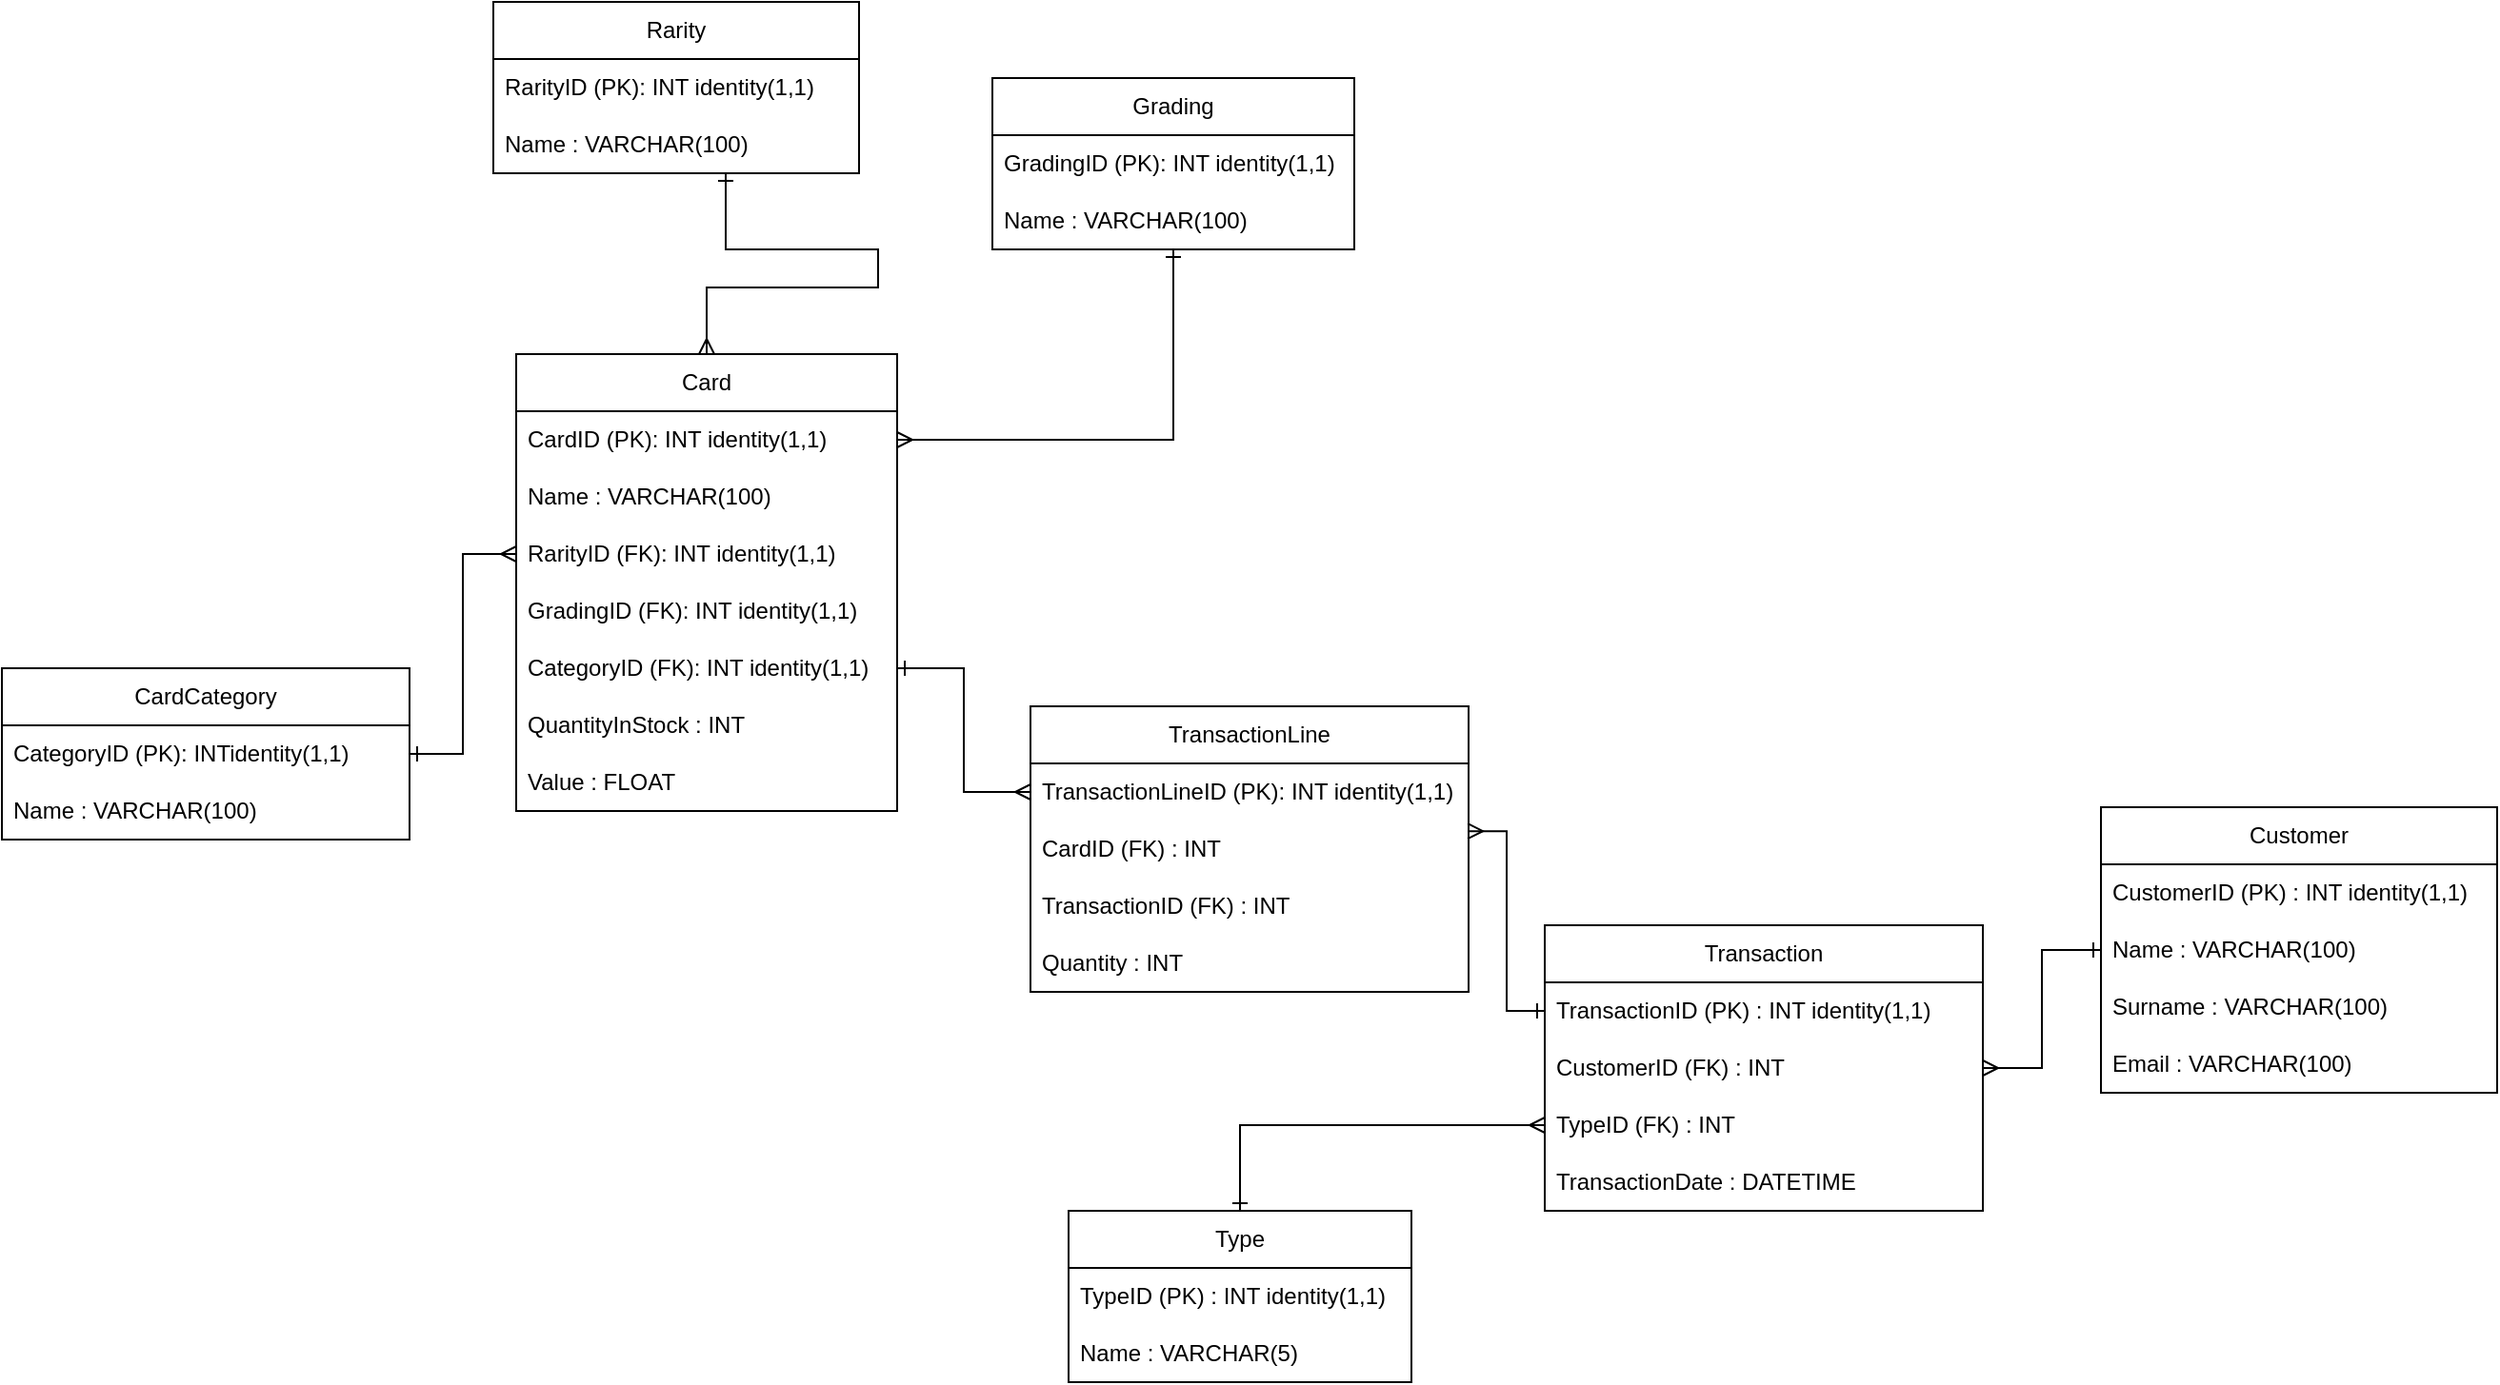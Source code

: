 <mxfile version="23.1.2" type="github">
  <diagram name="Page-1" id="iM5Qar0I_T4ClO0l9BpY">
    <mxGraphModel dx="2069" dy="569" grid="1" gridSize="10" guides="1" tooltips="1" connect="1" arrows="1" fold="1" page="1" pageScale="1" pageWidth="827" pageHeight="1169" math="0" shadow="0">
      <root>
        <mxCell id="0" />
        <mxCell id="1" parent="0" />
        <mxCell id="f_3XTK5y-2Xs3n7eS-jz-1" value="CardCategory" style="swimlane;fontStyle=0;childLayout=stackLayout;horizontal=1;startSize=30;horizontalStack=0;resizeParent=1;resizeParentMax=0;resizeLast=0;collapsible=1;marginBottom=0;whiteSpace=wrap;html=1;" parent="1" vertex="1">
          <mxGeometry x="-260" y="570" width="214" height="90" as="geometry">
            <mxRectangle x="110" y="210" width="90" height="30" as="alternateBounds" />
          </mxGeometry>
        </mxCell>
        <mxCell id="f_3XTK5y-2Xs3n7eS-jz-2" value="CategoryID (PK): INTidentity(1,1)" style="text;strokeColor=none;fillColor=none;align=left;verticalAlign=middle;spacingLeft=4;spacingRight=4;overflow=hidden;points=[[0,0.5],[1,0.5]];portConstraint=eastwest;rotatable=0;whiteSpace=wrap;html=1;" parent="f_3XTK5y-2Xs3n7eS-jz-1" vertex="1">
          <mxGeometry y="30" width="214" height="30" as="geometry" />
        </mxCell>
        <mxCell id="f_3XTK5y-2Xs3n7eS-jz-3" value="Name : VARCHAR(100)" style="text;strokeColor=none;fillColor=none;align=left;verticalAlign=middle;spacingLeft=4;spacingRight=4;overflow=hidden;points=[[0,0.5],[1,0.5]];portConstraint=eastwest;rotatable=0;whiteSpace=wrap;html=1;" parent="f_3XTK5y-2Xs3n7eS-jz-1" vertex="1">
          <mxGeometry y="60" width="214" height="30" as="geometry" />
        </mxCell>
        <mxCell id="f_3XTK5y-2Xs3n7eS-jz-4" value="Card" style="swimlane;fontStyle=0;childLayout=stackLayout;horizontal=1;startSize=30;horizontalStack=0;resizeParent=1;resizeParentMax=0;resizeLast=0;collapsible=1;marginBottom=0;whiteSpace=wrap;html=1;" parent="1" vertex="1">
          <mxGeometry x="10" y="405" width="200" height="240" as="geometry" />
        </mxCell>
        <mxCell id="f_3XTK5y-2Xs3n7eS-jz-5" value="CardID (PK): INT identity(1,1)" style="text;strokeColor=none;fillColor=none;align=left;verticalAlign=middle;spacingLeft=4;spacingRight=4;overflow=hidden;points=[[0,0.5],[1,0.5]];portConstraint=eastwest;rotatable=0;whiteSpace=wrap;html=1;" parent="f_3XTK5y-2Xs3n7eS-jz-4" vertex="1">
          <mxGeometry y="30" width="200" height="30" as="geometry" />
        </mxCell>
        <mxCell id="f_3XTK5y-2Xs3n7eS-jz-6" value="Name : VARCHAR(100)" style="text;strokeColor=none;fillColor=none;align=left;verticalAlign=middle;spacingLeft=4;spacingRight=4;overflow=hidden;points=[[0,0.5],[1,0.5]];portConstraint=eastwest;rotatable=0;whiteSpace=wrap;html=1;" parent="f_3XTK5y-2Xs3n7eS-jz-4" vertex="1">
          <mxGeometry y="60" width="200" height="30" as="geometry" />
        </mxCell>
        <mxCell id="f_3XTK5y-2Xs3n7eS-jz-7" value="RarityID (FK): INT identity(1,1)" style="text;strokeColor=none;fillColor=none;align=left;verticalAlign=middle;spacingLeft=4;spacingRight=4;overflow=hidden;points=[[0,0.5],[1,0.5]];portConstraint=eastwest;rotatable=0;whiteSpace=wrap;html=1;" parent="f_3XTK5y-2Xs3n7eS-jz-4" vertex="1">
          <mxGeometry y="90" width="200" height="30" as="geometry" />
        </mxCell>
        <mxCell id="f_3XTK5y-2Xs3n7eS-jz-8" value="GradingID (FK): INT identity(1,1)" style="text;strokeColor=none;fillColor=none;align=left;verticalAlign=middle;spacingLeft=4;spacingRight=4;overflow=hidden;points=[[0,0.5],[1,0.5]];portConstraint=eastwest;rotatable=0;whiteSpace=wrap;html=1;" parent="f_3XTK5y-2Xs3n7eS-jz-4" vertex="1">
          <mxGeometry y="120" width="200" height="30" as="geometry" />
        </mxCell>
        <mxCell id="f_3XTK5y-2Xs3n7eS-jz-9" value="CategoryID (FK): INT identity(1,1)" style="text;strokeColor=none;fillColor=none;align=left;verticalAlign=middle;spacingLeft=4;spacingRight=4;overflow=hidden;points=[[0,0.5],[1,0.5]];portConstraint=eastwest;rotatable=0;whiteSpace=wrap;html=1;" parent="f_3XTK5y-2Xs3n7eS-jz-4" vertex="1">
          <mxGeometry y="150" width="200" height="30" as="geometry" />
        </mxCell>
        <mxCell id="f_3XTK5y-2Xs3n7eS-jz-10" value="QuantityInStock : INT" style="text;strokeColor=none;fillColor=none;align=left;verticalAlign=middle;spacingLeft=4;spacingRight=4;overflow=hidden;points=[[0,0.5],[1,0.5]];portConstraint=eastwest;rotatable=0;whiteSpace=wrap;html=1;" parent="f_3XTK5y-2Xs3n7eS-jz-4" vertex="1">
          <mxGeometry y="180" width="200" height="30" as="geometry" />
        </mxCell>
        <mxCell id="f_3XTK5y-2Xs3n7eS-jz-11" value="Value : FLOAT" style="text;strokeColor=none;fillColor=none;align=left;verticalAlign=middle;spacingLeft=4;spacingRight=4;overflow=hidden;points=[[0,0.5],[1,0.5]];portConstraint=eastwest;rotatable=0;whiteSpace=wrap;html=1;" parent="f_3XTK5y-2Xs3n7eS-jz-4" vertex="1">
          <mxGeometry y="210" width="200" height="30" as="geometry" />
        </mxCell>
        <mxCell id="f_3XTK5y-2Xs3n7eS-jz-12" style="edgeStyle=orthogonalEdgeStyle;rounded=0;orthogonalLoop=1;jettySize=auto;html=1;entryX=1;entryY=0.5;entryDx=0;entryDy=0;endArrow=ERmany;endFill=0;startArrow=ERone;startFill=0;" parent="1" source="f_3XTK5y-2Xs3n7eS-jz-13" target="f_3XTK5y-2Xs3n7eS-jz-5" edge="1">
          <mxGeometry relative="1" as="geometry" />
        </mxCell>
        <mxCell id="f_3XTK5y-2Xs3n7eS-jz-13" value="Grading" style="swimlane;fontStyle=0;childLayout=stackLayout;horizontal=1;startSize=30;horizontalStack=0;resizeParent=1;resizeParentMax=0;resizeLast=0;collapsible=1;marginBottom=0;whiteSpace=wrap;html=1;" parent="1" vertex="1">
          <mxGeometry x="260" y="260" width="190" height="90" as="geometry" />
        </mxCell>
        <mxCell id="f_3XTK5y-2Xs3n7eS-jz-14" value="GradingID (PK): INT identity(1,1)" style="text;strokeColor=none;fillColor=none;align=left;verticalAlign=middle;spacingLeft=4;spacingRight=4;overflow=hidden;points=[[0,0.5],[1,0.5]];portConstraint=eastwest;rotatable=0;whiteSpace=wrap;html=1;" parent="f_3XTK5y-2Xs3n7eS-jz-13" vertex="1">
          <mxGeometry y="30" width="190" height="30" as="geometry" />
        </mxCell>
        <mxCell id="f_3XTK5y-2Xs3n7eS-jz-15" value="Name : VARCHAR(100)" style="text;strokeColor=none;fillColor=none;align=left;verticalAlign=middle;spacingLeft=4;spacingRight=4;overflow=hidden;points=[[0,0.5],[1,0.5]];portConstraint=eastwest;rotatable=0;whiteSpace=wrap;html=1;" parent="f_3XTK5y-2Xs3n7eS-jz-13" vertex="1">
          <mxGeometry y="60" width="190" height="30" as="geometry" />
        </mxCell>
        <mxCell id="f_3XTK5y-2Xs3n7eS-jz-16" value="Transaction" style="swimlane;fontStyle=0;childLayout=stackLayout;horizontal=1;startSize=30;horizontalStack=0;resizeParent=1;resizeParentMax=0;resizeLast=0;collapsible=1;marginBottom=0;whiteSpace=wrap;html=1;" parent="1" vertex="1">
          <mxGeometry x="550" y="705" width="230" height="150" as="geometry" />
        </mxCell>
        <mxCell id="f_3XTK5y-2Xs3n7eS-jz-17" value="TransactionID (PK) : INT identity(1,1)" style="text;strokeColor=none;fillColor=none;align=left;verticalAlign=middle;spacingLeft=4;spacingRight=4;overflow=hidden;points=[[0,0.5],[1,0.5]];portConstraint=eastwest;rotatable=0;whiteSpace=wrap;html=1;" parent="f_3XTK5y-2Xs3n7eS-jz-16" vertex="1">
          <mxGeometry y="30" width="230" height="30" as="geometry" />
        </mxCell>
        <mxCell id="f_3XTK5y-2Xs3n7eS-jz-18" value="CustomerID (FK) : INT" style="text;strokeColor=none;fillColor=none;align=left;verticalAlign=middle;spacingLeft=4;spacingRight=4;overflow=hidden;points=[[0,0.5],[1,0.5]];portConstraint=eastwest;rotatable=0;whiteSpace=wrap;html=1;" parent="f_3XTK5y-2Xs3n7eS-jz-16" vertex="1">
          <mxGeometry y="60" width="230" height="30" as="geometry" />
        </mxCell>
        <mxCell id="f_3XTK5y-2Xs3n7eS-jz-20" value="TypeID (FK) : INT" style="text;strokeColor=none;fillColor=none;align=left;verticalAlign=middle;spacingLeft=4;spacingRight=4;overflow=hidden;points=[[0,0.5],[1,0.5]];portConstraint=eastwest;rotatable=0;whiteSpace=wrap;html=1;" parent="f_3XTK5y-2Xs3n7eS-jz-16" vertex="1">
          <mxGeometry y="90" width="230" height="30" as="geometry" />
        </mxCell>
        <mxCell id="f_3XTK5y-2Xs3n7eS-jz-21" value="TransactionDate : DATETIME" style="text;strokeColor=none;fillColor=none;align=left;verticalAlign=middle;spacingLeft=4;spacingRight=4;overflow=hidden;points=[[0,0.5],[1,0.5]];portConstraint=eastwest;rotatable=0;whiteSpace=wrap;html=1;" parent="f_3XTK5y-2Xs3n7eS-jz-16" vertex="1">
          <mxGeometry y="120" width="230" height="30" as="geometry" />
        </mxCell>
        <mxCell id="f_3XTK5y-2Xs3n7eS-jz-22" value="Rarity" style="swimlane;fontStyle=0;childLayout=stackLayout;horizontal=1;startSize=30;horizontalStack=0;resizeParent=1;resizeParentMax=0;resizeLast=0;collapsible=1;marginBottom=0;whiteSpace=wrap;html=1;" parent="1" vertex="1">
          <mxGeometry x="-2" y="220" width="192" height="90" as="geometry" />
        </mxCell>
        <mxCell id="f_3XTK5y-2Xs3n7eS-jz-23" value="RarityID (PK): INT identity(1,1)" style="text;strokeColor=none;fillColor=none;align=left;verticalAlign=middle;spacingLeft=4;spacingRight=4;overflow=hidden;points=[[0,0.5],[1,0.5]];portConstraint=eastwest;rotatable=0;whiteSpace=wrap;html=1;" parent="f_3XTK5y-2Xs3n7eS-jz-22" vertex="1">
          <mxGeometry y="30" width="192" height="30" as="geometry" />
        </mxCell>
        <mxCell id="f_3XTK5y-2Xs3n7eS-jz-24" value="Name : VARCHAR(100)" style="text;strokeColor=none;fillColor=none;align=left;verticalAlign=middle;spacingLeft=4;spacingRight=4;overflow=hidden;points=[[0,0.5],[1,0.5]];portConstraint=eastwest;rotatable=0;whiteSpace=wrap;html=1;" parent="f_3XTK5y-2Xs3n7eS-jz-22" vertex="1">
          <mxGeometry y="60" width="192" height="30" as="geometry" />
        </mxCell>
        <mxCell id="f_3XTK5y-2Xs3n7eS-jz-25" style="edgeStyle=orthogonalEdgeStyle;rounded=0;orthogonalLoop=1;jettySize=auto;html=1;entryX=0.5;entryY=0;entryDx=0;entryDy=0;endArrow=ERmany;endFill=0;startArrow=ERone;startFill=0;" parent="1" source="f_3XTK5y-2Xs3n7eS-jz-24" target="f_3XTK5y-2Xs3n7eS-jz-4" edge="1">
          <mxGeometry relative="1" as="geometry">
            <Array as="points">
              <mxPoint x="120" y="350" />
              <mxPoint x="200" y="350" />
              <mxPoint x="200" y="370" />
              <mxPoint x="110" y="370" />
            </Array>
          </mxGeometry>
        </mxCell>
        <mxCell id="f_3XTK5y-2Xs3n7eS-jz-26" style="edgeStyle=orthogonalEdgeStyle;rounded=0;orthogonalLoop=1;jettySize=auto;html=1;entryX=1;entryY=0.5;entryDx=0;entryDy=0;startArrow=ERmany;startFill=0;endArrow=ERone;endFill=0;" parent="1" source="f_3XTK5y-2Xs3n7eS-jz-7" target="f_3XTK5y-2Xs3n7eS-jz-2" edge="1">
          <mxGeometry relative="1" as="geometry" />
        </mxCell>
        <mxCell id="f_3XTK5y-2Xs3n7eS-jz-27" value="Customer" style="swimlane;fontStyle=0;childLayout=stackLayout;horizontal=1;startSize=30;horizontalStack=0;resizeParent=1;resizeParentMax=0;resizeLast=0;collapsible=1;marginBottom=0;whiteSpace=wrap;html=1;" parent="1" vertex="1">
          <mxGeometry x="842" y="643" width="208" height="150" as="geometry" />
        </mxCell>
        <mxCell id="f_3XTK5y-2Xs3n7eS-jz-28" value="CustomerID (PK) : INT identity(1,1)" style="text;strokeColor=none;fillColor=none;align=left;verticalAlign=middle;spacingLeft=4;spacingRight=4;overflow=hidden;points=[[0,0.5],[1,0.5]];portConstraint=eastwest;rotatable=0;whiteSpace=wrap;html=1;" parent="f_3XTK5y-2Xs3n7eS-jz-27" vertex="1">
          <mxGeometry y="30" width="208" height="30" as="geometry" />
        </mxCell>
        <mxCell id="f_3XTK5y-2Xs3n7eS-jz-29" value="Name : VARCHAR(100)" style="text;strokeColor=none;fillColor=none;align=left;verticalAlign=middle;spacingLeft=4;spacingRight=4;overflow=hidden;points=[[0,0.5],[1,0.5]];portConstraint=eastwest;rotatable=0;whiteSpace=wrap;html=1;" parent="f_3XTK5y-2Xs3n7eS-jz-27" vertex="1">
          <mxGeometry y="60" width="208" height="30" as="geometry" />
        </mxCell>
        <mxCell id="f_3XTK5y-2Xs3n7eS-jz-30" value="Surname : VARCHAR(100)" style="text;strokeColor=none;fillColor=none;align=left;verticalAlign=middle;spacingLeft=4;spacingRight=4;overflow=hidden;points=[[0,0.5],[1,0.5]];portConstraint=eastwest;rotatable=0;whiteSpace=wrap;html=1;" parent="f_3XTK5y-2Xs3n7eS-jz-27" vertex="1">
          <mxGeometry y="90" width="208" height="30" as="geometry" />
        </mxCell>
        <mxCell id="f_3XTK5y-2Xs3n7eS-jz-31" value="Email : VARCHAR(100)" style="text;strokeColor=none;fillColor=none;align=left;verticalAlign=middle;spacingLeft=4;spacingRight=4;overflow=hidden;points=[[0,0.5],[1,0.5]];portConstraint=eastwest;rotatable=0;whiteSpace=wrap;html=1;" parent="f_3XTK5y-2Xs3n7eS-jz-27" vertex="1">
          <mxGeometry y="120" width="208" height="30" as="geometry" />
        </mxCell>
        <mxCell id="f_3XTK5y-2Xs3n7eS-jz-32" style="edgeStyle=orthogonalEdgeStyle;rounded=0;orthogonalLoop=1;jettySize=auto;html=1;entryX=0;entryY=0.5;entryDx=0;entryDy=0;endArrow=ERone;endFill=0;startArrow=ERmany;startFill=0;" parent="1" source="f_3XTK5y-2Xs3n7eS-jz-18" target="f_3XTK5y-2Xs3n7eS-jz-29" edge="1">
          <mxGeometry relative="1" as="geometry" />
        </mxCell>
        <mxCell id="f_3XTK5y-2Xs3n7eS-jz-33" style="edgeStyle=orthogonalEdgeStyle;rounded=0;orthogonalLoop=1;jettySize=auto;html=1;entryX=0;entryY=0.5;entryDx=0;entryDy=0;endArrow=ERmany;endFill=0;startArrow=ERone;startFill=0;" parent="1" source="f_3XTK5y-2Xs3n7eS-jz-34" target="f_3XTK5y-2Xs3n7eS-jz-20" edge="1">
          <mxGeometry relative="1" as="geometry" />
        </mxCell>
        <mxCell id="f_3XTK5y-2Xs3n7eS-jz-34" value="Type" style="swimlane;fontStyle=0;childLayout=stackLayout;horizontal=1;startSize=30;horizontalStack=0;resizeParent=1;resizeParentMax=0;resizeLast=0;collapsible=1;marginBottom=0;whiteSpace=wrap;html=1;" parent="1" vertex="1">
          <mxGeometry x="300" y="855" width="180" height="90" as="geometry" />
        </mxCell>
        <mxCell id="f_3XTK5y-2Xs3n7eS-jz-35" value="TypeID (PK) : INT identity(1,1)" style="text;strokeColor=none;fillColor=none;align=left;verticalAlign=middle;spacingLeft=4;spacingRight=4;overflow=hidden;points=[[0,0.5],[1,0.5]];portConstraint=eastwest;rotatable=0;whiteSpace=wrap;html=1;" parent="f_3XTK5y-2Xs3n7eS-jz-34" vertex="1">
          <mxGeometry y="30" width="180" height="30" as="geometry" />
        </mxCell>
        <mxCell id="f_3XTK5y-2Xs3n7eS-jz-36" value="Name : VARCHAR(5)" style="text;strokeColor=none;fillColor=none;align=left;verticalAlign=middle;spacingLeft=4;spacingRight=4;overflow=hidden;points=[[0,0.5],[1,0.5]];portConstraint=eastwest;rotatable=0;whiteSpace=wrap;html=1;" parent="f_3XTK5y-2Xs3n7eS-jz-34" vertex="1">
          <mxGeometry y="60" width="180" height="30" as="geometry" />
        </mxCell>
        <mxCell id="f_3XTK5y-2Xs3n7eS-jz-37" value="TransactionLine" style="swimlane;fontStyle=0;childLayout=stackLayout;horizontal=1;startSize=30;horizontalStack=0;resizeParent=1;resizeParentMax=0;resizeLast=0;collapsible=1;marginBottom=0;whiteSpace=wrap;html=1;" parent="1" vertex="1">
          <mxGeometry x="280" y="590" width="230" height="150" as="geometry" />
        </mxCell>
        <mxCell id="f_3XTK5y-2Xs3n7eS-jz-38" value="TransactionLineID (PK): INT identity(1,1)" style="text;strokeColor=none;fillColor=none;align=left;verticalAlign=middle;spacingLeft=4;spacingRight=4;overflow=hidden;points=[[0,0.5],[1,0.5]];portConstraint=eastwest;rotatable=0;whiteSpace=wrap;html=1;" parent="f_3XTK5y-2Xs3n7eS-jz-37" vertex="1">
          <mxGeometry y="30" width="230" height="30" as="geometry" />
        </mxCell>
        <mxCell id="f_3XTK5y-2Xs3n7eS-jz-39" value="CardID (FK) : INT" style="text;strokeColor=none;fillColor=none;align=left;verticalAlign=middle;spacingLeft=4;spacingRight=4;overflow=hidden;points=[[0,0.5],[1,0.5]];portConstraint=eastwest;rotatable=0;whiteSpace=wrap;html=1;" parent="f_3XTK5y-2Xs3n7eS-jz-37" vertex="1">
          <mxGeometry y="60" width="230" height="30" as="geometry" />
        </mxCell>
        <mxCell id="f_3XTK5y-2Xs3n7eS-jz-40" value="TransactionID (FK) : INT" style="text;strokeColor=none;fillColor=none;align=left;verticalAlign=middle;spacingLeft=4;spacingRight=4;overflow=hidden;points=[[0,0.5],[1,0.5]];portConstraint=eastwest;rotatable=0;whiteSpace=wrap;html=1;" parent="f_3XTK5y-2Xs3n7eS-jz-37" vertex="1">
          <mxGeometry y="90" width="230" height="30" as="geometry" />
        </mxCell>
        <mxCell id="f_3XTK5y-2Xs3n7eS-jz-41" value="Quantity : INT" style="text;strokeColor=none;fillColor=none;align=left;verticalAlign=middle;spacingLeft=4;spacingRight=4;overflow=hidden;points=[[0,0.5],[1,0.5]];portConstraint=eastwest;rotatable=0;whiteSpace=wrap;html=1;" parent="f_3XTK5y-2Xs3n7eS-jz-37" vertex="1">
          <mxGeometry y="120" width="230" height="30" as="geometry" />
        </mxCell>
        <mxCell id="f_3XTK5y-2Xs3n7eS-jz-42" style="edgeStyle=orthogonalEdgeStyle;rounded=0;orthogonalLoop=1;jettySize=auto;html=1;entryX=0;entryY=0.5;entryDx=0;entryDy=0;endArrow=ERmany;endFill=0;startArrow=ERone;startFill=0;" parent="1" source="f_3XTK5y-2Xs3n7eS-jz-9" target="f_3XTK5y-2Xs3n7eS-jz-38" edge="1">
          <mxGeometry relative="1" as="geometry" />
        </mxCell>
        <mxCell id="f_3XTK5y-2Xs3n7eS-jz-43" style="edgeStyle=orthogonalEdgeStyle;rounded=0;orthogonalLoop=1;jettySize=auto;html=1;exitX=0;exitY=0.5;exitDx=0;exitDy=0;entryX=0.998;entryY=0.186;entryDx=0;entryDy=0;entryPerimeter=0;startArrow=ERone;startFill=0;endArrow=ERmany;endFill=0;" parent="1" source="f_3XTK5y-2Xs3n7eS-jz-17" target="f_3XTK5y-2Xs3n7eS-jz-39" edge="1">
          <mxGeometry relative="1" as="geometry" />
        </mxCell>
      </root>
    </mxGraphModel>
  </diagram>
</mxfile>
